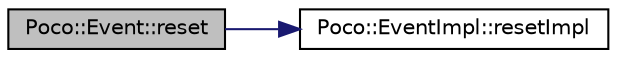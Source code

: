 digraph "Poco::Event::reset"
{
 // LATEX_PDF_SIZE
  edge [fontname="Helvetica",fontsize="10",labelfontname="Helvetica",labelfontsize="10"];
  node [fontname="Helvetica",fontsize="10",shape=record];
  rankdir="LR";
  Node1 [label="Poco::Event::reset",height=0.2,width=0.4,color="black", fillcolor="grey75", style="filled", fontcolor="black",tooltip=" "];
  Node1 -> Node2 [color="midnightblue",fontsize="10",style="solid",fontname="Helvetica"];
  Node2 [label="Poco::EventImpl::resetImpl",height=0.2,width=0.4,color="black", fillcolor="white", style="filled",URL="$classPoco_1_1EventImpl.html#a71cc5beecd0c236f48aec4b5945e5c42",tooltip=" "];
}
